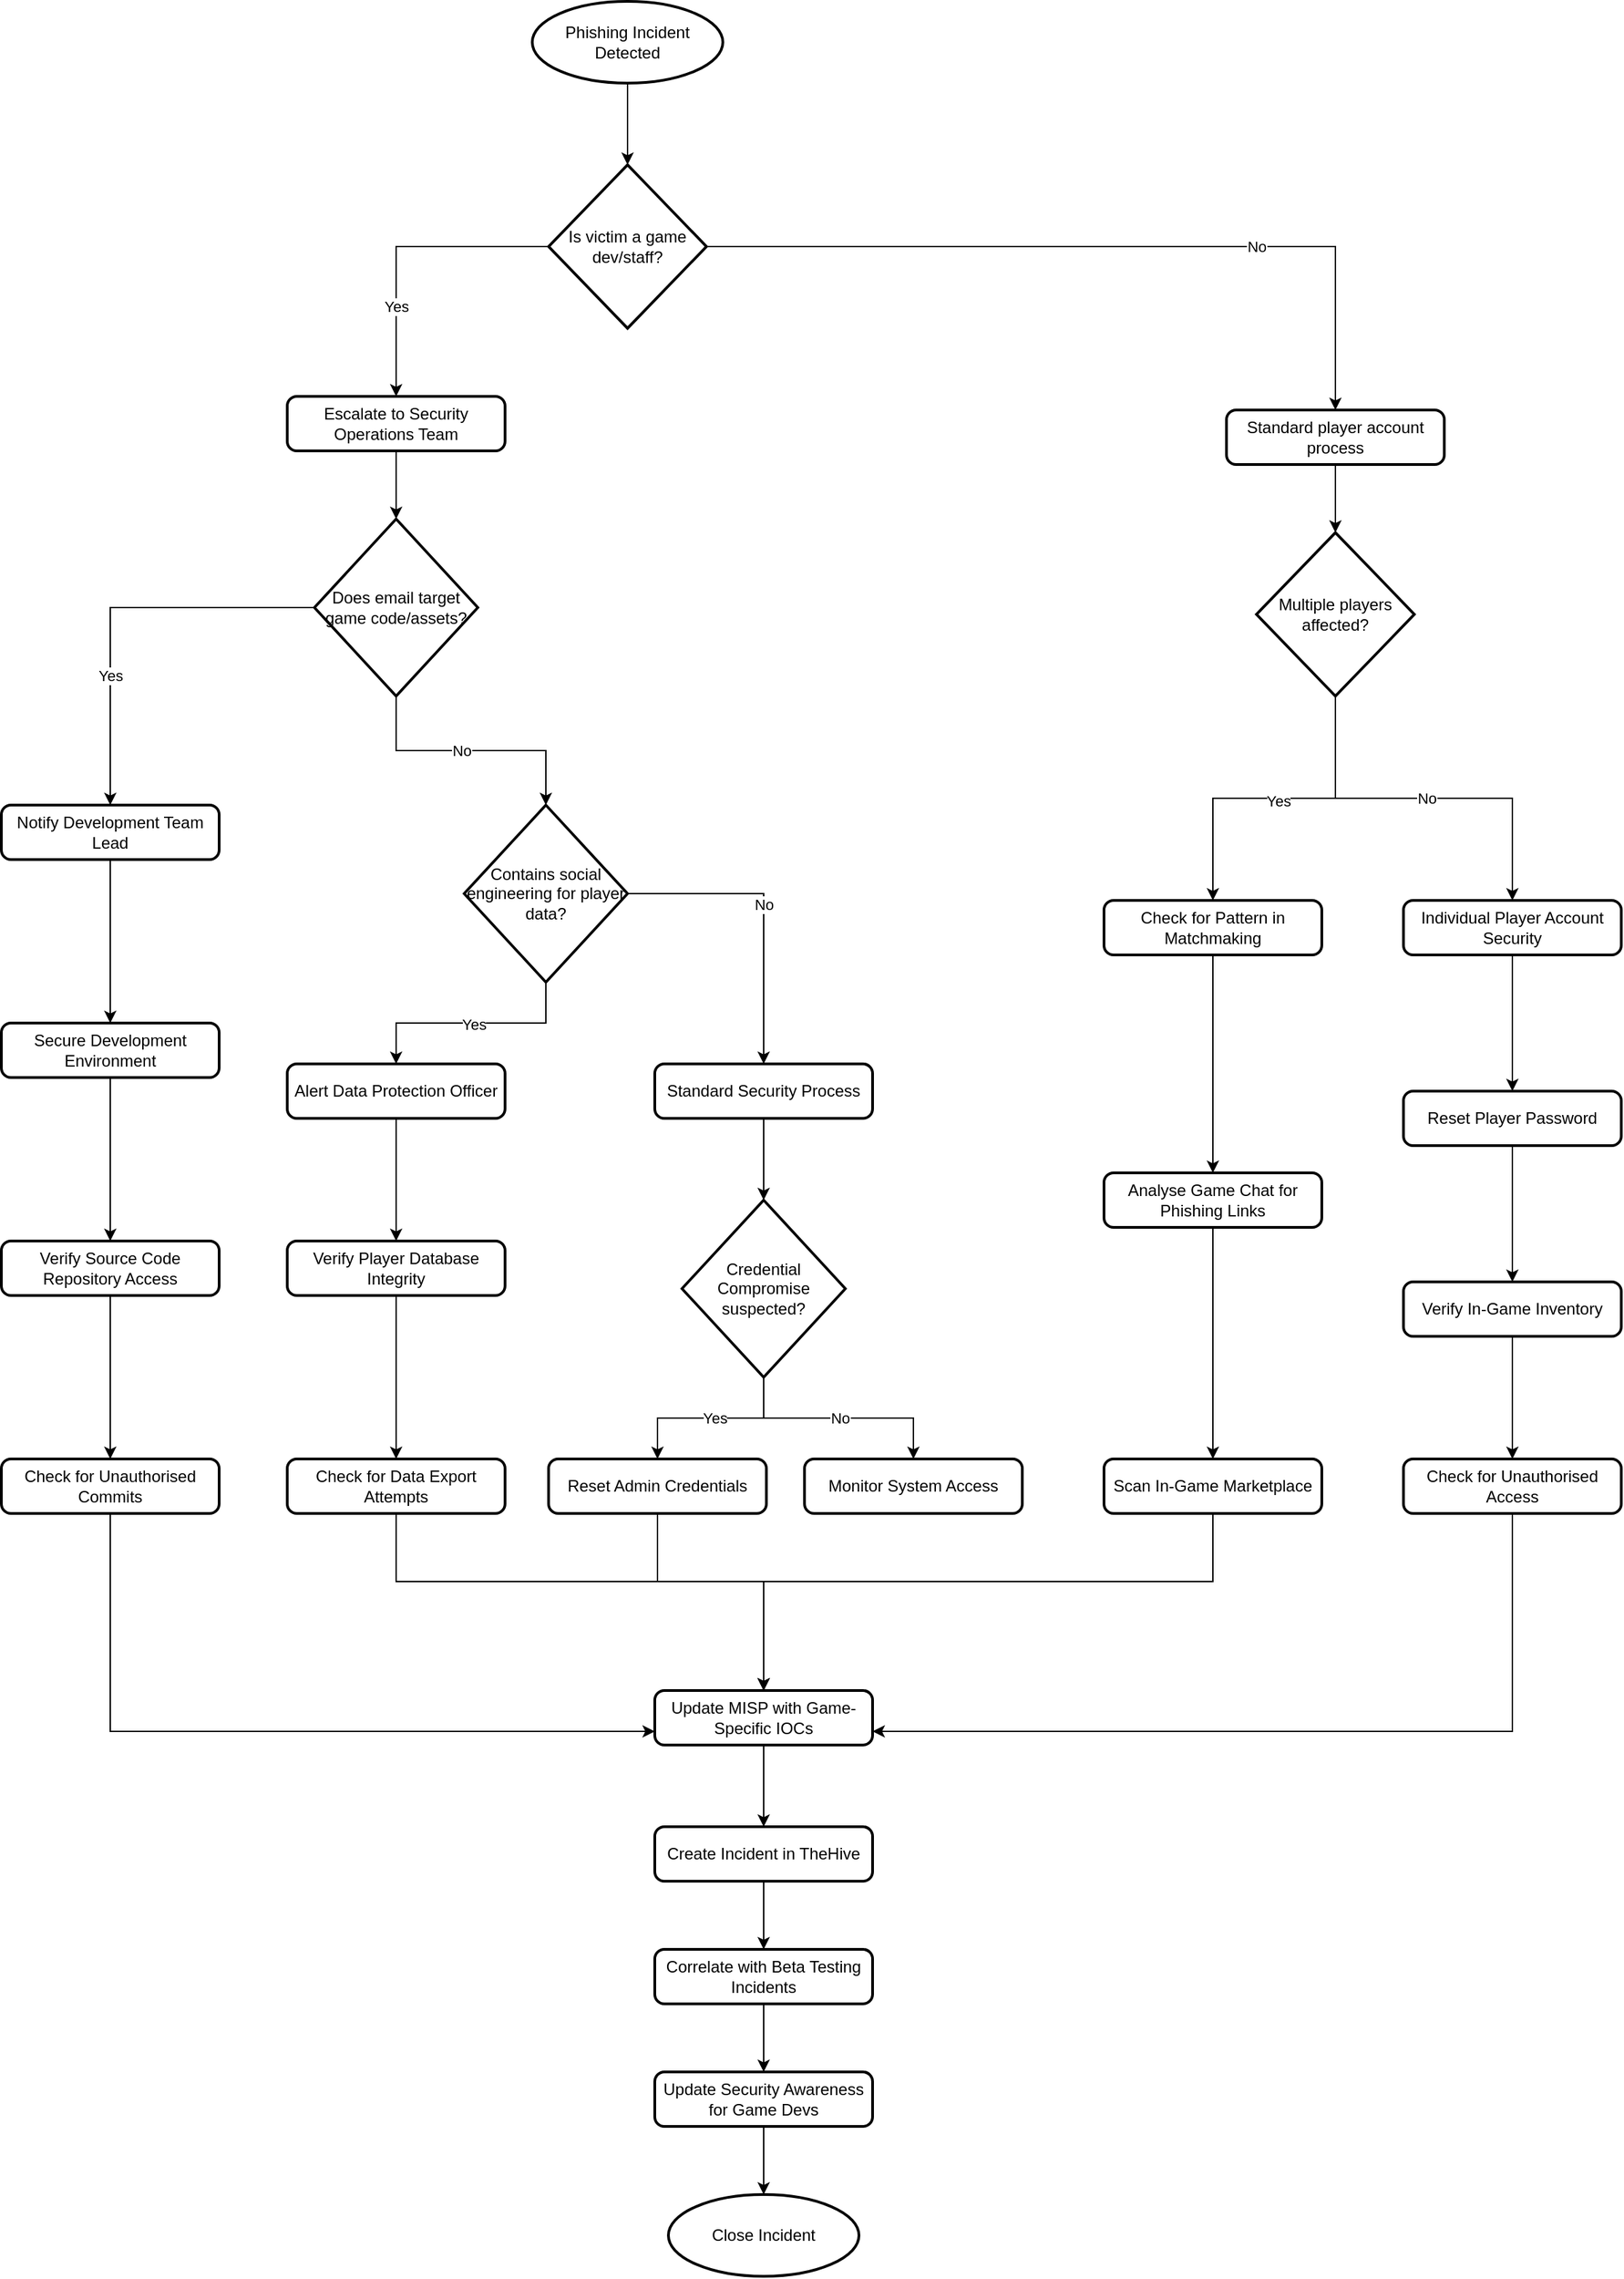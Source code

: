 <mxfile version="26.0.12">
  <diagram id="C5RBs43oDa-KdzZeNtuy" name="Page-1">
    <mxGraphModel dx="3375" dy="1135" grid="1" gridSize="10" guides="1" tooltips="1" connect="1" arrows="1" fold="1" page="1" pageScale="1" pageWidth="1169" pageHeight="827" background="#ffffff" math="0" shadow="0">
      <root>
        <mxCell id="WIyWlLk6GJQsqaUBKTNV-0" />
        <mxCell id="WIyWlLk6GJQsqaUBKTNV-1" parent="WIyWlLk6GJQsqaUBKTNV-0" />
        <mxCell id="BIEZepuwZCaJhZ2YLcpv-0" value="Phishing Incident Detected" style="strokeWidth=2;html=1;shape=mxgraph.flowchart.start_1;whiteSpace=wrap;" vertex="1" parent="WIyWlLk6GJQsqaUBKTNV-1">
          <mxGeometry x="340" y="80" width="140" height="60" as="geometry" />
        </mxCell>
        <mxCell id="BIEZepuwZCaJhZ2YLcpv-4" style="edgeStyle=orthogonalEdgeStyle;rounded=0;orthogonalLoop=1;jettySize=auto;html=1;entryX=0.5;entryY=0;entryDx=0;entryDy=0;" edge="1" parent="WIyWlLk6GJQsqaUBKTNV-1" source="BIEZepuwZCaJhZ2YLcpv-1" target="BIEZepuwZCaJhZ2YLcpv-3">
          <mxGeometry relative="1" as="geometry" />
        </mxCell>
        <mxCell id="BIEZepuwZCaJhZ2YLcpv-5" value="Yes" style="edgeLabel;html=1;align=center;verticalAlign=middle;resizable=0;points=[];" vertex="1" connectable="0" parent="BIEZepuwZCaJhZ2YLcpv-4">
          <mxGeometry x="0.405" relative="1" as="geometry">
            <mxPoint as="offset" />
          </mxGeometry>
        </mxCell>
        <mxCell id="BIEZepuwZCaJhZ2YLcpv-7" style="edgeStyle=orthogonalEdgeStyle;rounded=0;orthogonalLoop=1;jettySize=auto;html=1;" edge="1" parent="WIyWlLk6GJQsqaUBKTNV-1" source="BIEZepuwZCaJhZ2YLcpv-1" target="BIEZepuwZCaJhZ2YLcpv-6">
          <mxGeometry relative="1" as="geometry" />
        </mxCell>
        <mxCell id="BIEZepuwZCaJhZ2YLcpv-8" value="No" style="edgeLabel;html=1;align=center;verticalAlign=middle;resizable=0;points=[];" vertex="1" connectable="0" parent="BIEZepuwZCaJhZ2YLcpv-7">
          <mxGeometry x="0.387" relative="1" as="geometry">
            <mxPoint as="offset" />
          </mxGeometry>
        </mxCell>
        <mxCell id="BIEZepuwZCaJhZ2YLcpv-1" value="Is victim a game dev/staff?" style="strokeWidth=2;html=1;shape=mxgraph.flowchart.decision;whiteSpace=wrap;" vertex="1" parent="WIyWlLk6GJQsqaUBKTNV-1">
          <mxGeometry x="352" y="200" width="116" height="120" as="geometry" />
        </mxCell>
        <mxCell id="BIEZepuwZCaJhZ2YLcpv-2" style="edgeStyle=orthogonalEdgeStyle;rounded=0;orthogonalLoop=1;jettySize=auto;html=1;entryX=0.5;entryY=0;entryDx=0;entryDy=0;entryPerimeter=0;" edge="1" parent="WIyWlLk6GJQsqaUBKTNV-1" source="BIEZepuwZCaJhZ2YLcpv-0" target="BIEZepuwZCaJhZ2YLcpv-1">
          <mxGeometry relative="1" as="geometry" />
        </mxCell>
        <mxCell id="BIEZepuwZCaJhZ2YLcpv-3" value="Escalate to Security Operations Team" style="rounded=1;whiteSpace=wrap;html=1;absoluteArcSize=1;arcSize=14;strokeWidth=2;" vertex="1" parent="WIyWlLk6GJQsqaUBKTNV-1">
          <mxGeometry x="160" y="370" width="160" height="40" as="geometry" />
        </mxCell>
        <mxCell id="BIEZepuwZCaJhZ2YLcpv-6" value="Standard player account process" style="rounded=1;whiteSpace=wrap;html=1;absoluteArcSize=1;arcSize=14;strokeWidth=2;" vertex="1" parent="WIyWlLk6GJQsqaUBKTNV-1">
          <mxGeometry x="850" y="380" width="160" height="40" as="geometry" />
        </mxCell>
        <mxCell id="BIEZepuwZCaJhZ2YLcpv-45" style="edgeStyle=orthogonalEdgeStyle;rounded=0;orthogonalLoop=1;jettySize=auto;html=1;" edge="1" parent="WIyWlLk6GJQsqaUBKTNV-1" source="BIEZepuwZCaJhZ2YLcpv-9" target="BIEZepuwZCaJhZ2YLcpv-44">
          <mxGeometry relative="1" as="geometry" />
        </mxCell>
        <mxCell id="BIEZepuwZCaJhZ2YLcpv-46" value="Yes" style="edgeLabel;html=1;align=center;verticalAlign=middle;resizable=0;points=[];" vertex="1" connectable="0" parent="BIEZepuwZCaJhZ2YLcpv-45">
          <mxGeometry x="-0.016" y="2" relative="1" as="geometry">
            <mxPoint x="1" as="offset" />
          </mxGeometry>
        </mxCell>
        <mxCell id="BIEZepuwZCaJhZ2YLcpv-52" style="edgeStyle=orthogonalEdgeStyle;rounded=0;orthogonalLoop=1;jettySize=auto;html=1;entryX=0.5;entryY=0;entryDx=0;entryDy=0;" edge="1" parent="WIyWlLk6GJQsqaUBKTNV-1" source="BIEZepuwZCaJhZ2YLcpv-9" target="BIEZepuwZCaJhZ2YLcpv-51">
          <mxGeometry relative="1" as="geometry" />
        </mxCell>
        <mxCell id="BIEZepuwZCaJhZ2YLcpv-53" value="No" style="edgeLabel;html=1;align=center;verticalAlign=middle;resizable=0;points=[];" vertex="1" connectable="0" parent="BIEZepuwZCaJhZ2YLcpv-52">
          <mxGeometry x="0.009" relative="1" as="geometry">
            <mxPoint as="offset" />
          </mxGeometry>
        </mxCell>
        <mxCell id="BIEZepuwZCaJhZ2YLcpv-9" value="Multiple players affected?" style="strokeWidth=2;html=1;shape=mxgraph.flowchart.decision;whiteSpace=wrap;" vertex="1" parent="WIyWlLk6GJQsqaUBKTNV-1">
          <mxGeometry x="872" y="470" width="116" height="120" as="geometry" />
        </mxCell>
        <mxCell id="BIEZepuwZCaJhZ2YLcpv-10" style="edgeStyle=orthogonalEdgeStyle;rounded=0;orthogonalLoop=1;jettySize=auto;html=1;entryX=0.5;entryY=0;entryDx=0;entryDy=0;entryPerimeter=0;" edge="1" parent="WIyWlLk6GJQsqaUBKTNV-1" source="BIEZepuwZCaJhZ2YLcpv-6" target="BIEZepuwZCaJhZ2YLcpv-9">
          <mxGeometry relative="1" as="geometry" />
        </mxCell>
        <mxCell id="BIEZepuwZCaJhZ2YLcpv-18" style="edgeStyle=orthogonalEdgeStyle;rounded=0;orthogonalLoop=1;jettySize=auto;html=1;entryX=0.5;entryY=0;entryDx=0;entryDy=0;" edge="1" parent="WIyWlLk6GJQsqaUBKTNV-1" source="BIEZepuwZCaJhZ2YLcpv-11" target="BIEZepuwZCaJhZ2YLcpv-17">
          <mxGeometry relative="1" as="geometry" />
        </mxCell>
        <mxCell id="BIEZepuwZCaJhZ2YLcpv-19" value="Yes" style="edgeLabel;html=1;align=center;verticalAlign=middle;resizable=0;points=[];" vertex="1" connectable="0" parent="BIEZepuwZCaJhZ2YLcpv-18">
          <mxGeometry x="0.356" relative="1" as="geometry">
            <mxPoint as="offset" />
          </mxGeometry>
        </mxCell>
        <mxCell id="BIEZepuwZCaJhZ2YLcpv-11" value="Does email target game code/assets?" style="strokeWidth=2;html=1;shape=mxgraph.flowchart.decision;whiteSpace=wrap;" vertex="1" parent="WIyWlLk6GJQsqaUBKTNV-1">
          <mxGeometry x="180" y="460" width="120" height="130" as="geometry" />
        </mxCell>
        <mxCell id="BIEZepuwZCaJhZ2YLcpv-12" style="edgeStyle=orthogonalEdgeStyle;rounded=0;orthogonalLoop=1;jettySize=auto;html=1;entryX=0.5;entryY=0;entryDx=0;entryDy=0;entryPerimeter=0;" edge="1" parent="WIyWlLk6GJQsqaUBKTNV-1" source="BIEZepuwZCaJhZ2YLcpv-3" target="BIEZepuwZCaJhZ2YLcpv-11">
          <mxGeometry relative="1" as="geometry" />
        </mxCell>
        <mxCell id="BIEZepuwZCaJhZ2YLcpv-27" style="edgeStyle=orthogonalEdgeStyle;rounded=0;orthogonalLoop=1;jettySize=auto;html=1;entryX=0.5;entryY=0;entryDx=0;entryDy=0;" edge="1" parent="WIyWlLk6GJQsqaUBKTNV-1" source="BIEZepuwZCaJhZ2YLcpv-13" target="BIEZepuwZCaJhZ2YLcpv-26">
          <mxGeometry relative="1" as="geometry" />
        </mxCell>
        <mxCell id="BIEZepuwZCaJhZ2YLcpv-28" value="Yes" style="edgeLabel;html=1;align=center;verticalAlign=middle;resizable=0;points=[];" vertex="1" connectable="0" parent="BIEZepuwZCaJhZ2YLcpv-27">
          <mxGeometry x="-0.024" y="1" relative="1" as="geometry">
            <mxPoint as="offset" />
          </mxGeometry>
        </mxCell>
        <mxCell id="BIEZepuwZCaJhZ2YLcpv-34" style="edgeStyle=orthogonalEdgeStyle;rounded=0;orthogonalLoop=1;jettySize=auto;html=1;entryX=0.5;entryY=0;entryDx=0;entryDy=0;" edge="1" parent="WIyWlLk6GJQsqaUBKTNV-1" source="BIEZepuwZCaJhZ2YLcpv-13" target="BIEZepuwZCaJhZ2YLcpv-33">
          <mxGeometry relative="1" as="geometry" />
        </mxCell>
        <mxCell id="BIEZepuwZCaJhZ2YLcpv-35" value="No" style="edgeLabel;html=1;align=center;verticalAlign=middle;resizable=0;points=[];" vertex="1" connectable="0" parent="BIEZepuwZCaJhZ2YLcpv-34">
          <mxGeometry x="-0.044" relative="1" as="geometry">
            <mxPoint as="offset" />
          </mxGeometry>
        </mxCell>
        <mxCell id="BIEZepuwZCaJhZ2YLcpv-13" value="Contains social engineering for player data?" style="strokeWidth=2;html=1;shape=mxgraph.flowchart.decision;whiteSpace=wrap;" vertex="1" parent="WIyWlLk6GJQsqaUBKTNV-1">
          <mxGeometry x="290" y="670" width="120" height="130" as="geometry" />
        </mxCell>
        <mxCell id="BIEZepuwZCaJhZ2YLcpv-15" style="edgeStyle=orthogonalEdgeStyle;rounded=0;orthogonalLoop=1;jettySize=auto;html=1;entryX=0.5;entryY=0;entryDx=0;entryDy=0;entryPerimeter=0;" edge="1" parent="WIyWlLk6GJQsqaUBKTNV-1" source="BIEZepuwZCaJhZ2YLcpv-11" target="BIEZepuwZCaJhZ2YLcpv-13">
          <mxGeometry relative="1" as="geometry" />
        </mxCell>
        <mxCell id="BIEZepuwZCaJhZ2YLcpv-16" value="No" style="edgeLabel;html=1;align=center;verticalAlign=middle;resizable=0;points=[];" vertex="1" connectable="0" parent="BIEZepuwZCaJhZ2YLcpv-15">
          <mxGeometry x="-0.075" relative="1" as="geometry">
            <mxPoint as="offset" />
          </mxGeometry>
        </mxCell>
        <mxCell id="BIEZepuwZCaJhZ2YLcpv-21" style="edgeStyle=orthogonalEdgeStyle;rounded=0;orthogonalLoop=1;jettySize=auto;html=1;entryX=0.5;entryY=0;entryDx=0;entryDy=0;" edge="1" parent="WIyWlLk6GJQsqaUBKTNV-1" source="BIEZepuwZCaJhZ2YLcpv-17" target="BIEZepuwZCaJhZ2YLcpv-20">
          <mxGeometry relative="1" as="geometry" />
        </mxCell>
        <mxCell id="BIEZepuwZCaJhZ2YLcpv-17" value="Notify Development Team Lead" style="rounded=1;whiteSpace=wrap;html=1;absoluteArcSize=1;arcSize=14;strokeWidth=2;" vertex="1" parent="WIyWlLk6GJQsqaUBKTNV-1">
          <mxGeometry x="-50" y="670" width="160" height="40" as="geometry" />
        </mxCell>
        <mxCell id="BIEZepuwZCaJhZ2YLcpv-23" style="edgeStyle=orthogonalEdgeStyle;rounded=0;orthogonalLoop=1;jettySize=auto;html=1;entryX=0.5;entryY=0;entryDx=0;entryDy=0;" edge="1" parent="WIyWlLk6GJQsqaUBKTNV-1" source="BIEZepuwZCaJhZ2YLcpv-20" target="BIEZepuwZCaJhZ2YLcpv-22">
          <mxGeometry relative="1" as="geometry" />
        </mxCell>
        <mxCell id="BIEZepuwZCaJhZ2YLcpv-20" value="Secure Development Environment" style="rounded=1;whiteSpace=wrap;html=1;absoluteArcSize=1;arcSize=14;strokeWidth=2;" vertex="1" parent="WIyWlLk6GJQsqaUBKTNV-1">
          <mxGeometry x="-50" y="830" width="160" height="40" as="geometry" />
        </mxCell>
        <mxCell id="BIEZepuwZCaJhZ2YLcpv-25" style="edgeStyle=orthogonalEdgeStyle;rounded=0;orthogonalLoop=1;jettySize=auto;html=1;entryX=0.5;entryY=0;entryDx=0;entryDy=0;" edge="1" parent="WIyWlLk6GJQsqaUBKTNV-1" source="BIEZepuwZCaJhZ2YLcpv-22" target="BIEZepuwZCaJhZ2YLcpv-24">
          <mxGeometry relative="1" as="geometry" />
        </mxCell>
        <mxCell id="BIEZepuwZCaJhZ2YLcpv-22" value="Verify Source Code Repository Access" style="rounded=1;whiteSpace=wrap;html=1;absoluteArcSize=1;arcSize=14;strokeWidth=2;" vertex="1" parent="WIyWlLk6GJQsqaUBKTNV-1">
          <mxGeometry x="-50" y="990" width="160" height="40" as="geometry" />
        </mxCell>
        <mxCell id="BIEZepuwZCaJhZ2YLcpv-62" style="edgeStyle=orthogonalEdgeStyle;rounded=0;orthogonalLoop=1;jettySize=auto;html=1;entryX=0;entryY=0.75;entryDx=0;entryDy=0;" edge="1" parent="WIyWlLk6GJQsqaUBKTNV-1" source="BIEZepuwZCaJhZ2YLcpv-24" target="BIEZepuwZCaJhZ2YLcpv-60">
          <mxGeometry relative="1" as="geometry">
            <Array as="points">
              <mxPoint x="30" y="1350" />
            </Array>
          </mxGeometry>
        </mxCell>
        <mxCell id="BIEZepuwZCaJhZ2YLcpv-24" value="Check for Unauthorised Commits" style="rounded=1;whiteSpace=wrap;html=1;absoluteArcSize=1;arcSize=14;strokeWidth=2;" vertex="1" parent="WIyWlLk6GJQsqaUBKTNV-1">
          <mxGeometry x="-50" y="1150" width="160" height="40" as="geometry" />
        </mxCell>
        <mxCell id="BIEZepuwZCaJhZ2YLcpv-30" style="edgeStyle=orthogonalEdgeStyle;rounded=0;orthogonalLoop=1;jettySize=auto;html=1;entryX=0.5;entryY=0;entryDx=0;entryDy=0;" edge="1" parent="WIyWlLk6GJQsqaUBKTNV-1" source="BIEZepuwZCaJhZ2YLcpv-26" target="BIEZepuwZCaJhZ2YLcpv-29">
          <mxGeometry relative="1" as="geometry" />
        </mxCell>
        <mxCell id="BIEZepuwZCaJhZ2YLcpv-26" value="Alert Data Protection Officer" style="rounded=1;whiteSpace=wrap;html=1;absoluteArcSize=1;arcSize=14;strokeWidth=2;" vertex="1" parent="WIyWlLk6GJQsqaUBKTNV-1">
          <mxGeometry x="160" y="860" width="160" height="40" as="geometry" />
        </mxCell>
        <mxCell id="BIEZepuwZCaJhZ2YLcpv-32" style="edgeStyle=orthogonalEdgeStyle;rounded=0;orthogonalLoop=1;jettySize=auto;html=1;entryX=0.5;entryY=0;entryDx=0;entryDy=0;" edge="1" parent="WIyWlLk6GJQsqaUBKTNV-1" source="BIEZepuwZCaJhZ2YLcpv-29" target="BIEZepuwZCaJhZ2YLcpv-31">
          <mxGeometry relative="1" as="geometry" />
        </mxCell>
        <mxCell id="BIEZepuwZCaJhZ2YLcpv-29" value="Verify Player Database Integrity" style="rounded=1;whiteSpace=wrap;html=1;absoluteArcSize=1;arcSize=14;strokeWidth=2;" vertex="1" parent="WIyWlLk6GJQsqaUBKTNV-1">
          <mxGeometry x="160" y="990" width="160" height="40" as="geometry" />
        </mxCell>
        <mxCell id="BIEZepuwZCaJhZ2YLcpv-61" style="edgeStyle=orthogonalEdgeStyle;rounded=0;orthogonalLoop=1;jettySize=auto;html=1;" edge="1" parent="WIyWlLk6GJQsqaUBKTNV-1" source="BIEZepuwZCaJhZ2YLcpv-31" target="BIEZepuwZCaJhZ2YLcpv-60">
          <mxGeometry relative="1" as="geometry">
            <Array as="points">
              <mxPoint x="240" y="1240" />
              <mxPoint x="510" y="1240" />
            </Array>
          </mxGeometry>
        </mxCell>
        <mxCell id="BIEZepuwZCaJhZ2YLcpv-31" value="Check for Data Export Attempts" style="rounded=1;whiteSpace=wrap;html=1;absoluteArcSize=1;arcSize=14;strokeWidth=2;" vertex="1" parent="WIyWlLk6GJQsqaUBKTNV-1">
          <mxGeometry x="160" y="1150" width="160" height="40" as="geometry" />
        </mxCell>
        <mxCell id="BIEZepuwZCaJhZ2YLcpv-33" value="Standard Security Process" style="rounded=1;whiteSpace=wrap;html=1;absoluteArcSize=1;arcSize=14;strokeWidth=2;" vertex="1" parent="WIyWlLk6GJQsqaUBKTNV-1">
          <mxGeometry x="430" y="860" width="160" height="40" as="geometry" />
        </mxCell>
        <mxCell id="BIEZepuwZCaJhZ2YLcpv-39" style="edgeStyle=orthogonalEdgeStyle;rounded=0;orthogonalLoop=1;jettySize=auto;html=1;entryX=0.5;entryY=0;entryDx=0;entryDy=0;" edge="1" parent="WIyWlLk6GJQsqaUBKTNV-1" source="BIEZepuwZCaJhZ2YLcpv-36" target="BIEZepuwZCaJhZ2YLcpv-38">
          <mxGeometry relative="1" as="geometry" />
        </mxCell>
        <mxCell id="BIEZepuwZCaJhZ2YLcpv-40" value="Yes" style="edgeLabel;html=1;align=center;verticalAlign=middle;resizable=0;points=[];" vertex="1" connectable="0" parent="BIEZepuwZCaJhZ2YLcpv-39">
          <mxGeometry x="-0.043" relative="1" as="geometry">
            <mxPoint as="offset" />
          </mxGeometry>
        </mxCell>
        <mxCell id="BIEZepuwZCaJhZ2YLcpv-42" style="edgeStyle=orthogonalEdgeStyle;rounded=0;orthogonalLoop=1;jettySize=auto;html=1;entryX=0.5;entryY=0;entryDx=0;entryDy=0;" edge="1" parent="WIyWlLk6GJQsqaUBKTNV-1" source="BIEZepuwZCaJhZ2YLcpv-36" target="BIEZepuwZCaJhZ2YLcpv-41">
          <mxGeometry relative="1" as="geometry" />
        </mxCell>
        <mxCell id="BIEZepuwZCaJhZ2YLcpv-43" value="No" style="edgeLabel;html=1;align=center;verticalAlign=middle;resizable=0;points=[];" vertex="1" connectable="0" parent="BIEZepuwZCaJhZ2YLcpv-42">
          <mxGeometry x="0.012" relative="1" as="geometry">
            <mxPoint as="offset" />
          </mxGeometry>
        </mxCell>
        <mxCell id="BIEZepuwZCaJhZ2YLcpv-36" value="Credential Compromise suspected?" style="strokeWidth=2;html=1;shape=mxgraph.flowchart.decision;whiteSpace=wrap;" vertex="1" parent="WIyWlLk6GJQsqaUBKTNV-1">
          <mxGeometry x="450" y="960" width="120" height="130" as="geometry" />
        </mxCell>
        <mxCell id="BIEZepuwZCaJhZ2YLcpv-37" style="edgeStyle=orthogonalEdgeStyle;rounded=0;orthogonalLoop=1;jettySize=auto;html=1;entryX=0.5;entryY=0;entryDx=0;entryDy=0;entryPerimeter=0;" edge="1" parent="WIyWlLk6GJQsqaUBKTNV-1" source="BIEZepuwZCaJhZ2YLcpv-33" target="BIEZepuwZCaJhZ2YLcpv-36">
          <mxGeometry relative="1" as="geometry" />
        </mxCell>
        <mxCell id="BIEZepuwZCaJhZ2YLcpv-63" style="edgeStyle=orthogonalEdgeStyle;rounded=0;orthogonalLoop=1;jettySize=auto;html=1;entryX=0.5;entryY=0;entryDx=0;entryDy=0;" edge="1" parent="WIyWlLk6GJQsqaUBKTNV-1" source="BIEZepuwZCaJhZ2YLcpv-38" target="BIEZepuwZCaJhZ2YLcpv-60">
          <mxGeometry relative="1" as="geometry">
            <Array as="points">
              <mxPoint x="432" y="1240" />
              <mxPoint x="510" y="1240" />
            </Array>
          </mxGeometry>
        </mxCell>
        <mxCell id="BIEZepuwZCaJhZ2YLcpv-38" value="Reset Admin Credentials" style="rounded=1;whiteSpace=wrap;html=1;absoluteArcSize=1;arcSize=14;strokeWidth=2;" vertex="1" parent="WIyWlLk6GJQsqaUBKTNV-1">
          <mxGeometry x="352" y="1150" width="160" height="40" as="geometry" />
        </mxCell>
        <mxCell id="BIEZepuwZCaJhZ2YLcpv-41" value="Monitor System Access" style="rounded=1;whiteSpace=wrap;html=1;absoluteArcSize=1;arcSize=14;strokeWidth=2;" vertex="1" parent="WIyWlLk6GJQsqaUBKTNV-1">
          <mxGeometry x="540" y="1150" width="160" height="40" as="geometry" />
        </mxCell>
        <mxCell id="BIEZepuwZCaJhZ2YLcpv-48" style="edgeStyle=orthogonalEdgeStyle;rounded=0;orthogonalLoop=1;jettySize=auto;html=1;entryX=0.5;entryY=0;entryDx=0;entryDy=0;" edge="1" parent="WIyWlLk6GJQsqaUBKTNV-1" source="BIEZepuwZCaJhZ2YLcpv-44" target="BIEZepuwZCaJhZ2YLcpv-47">
          <mxGeometry relative="1" as="geometry" />
        </mxCell>
        <mxCell id="BIEZepuwZCaJhZ2YLcpv-44" value="Check for Pattern in Matchmaking" style="rounded=1;whiteSpace=wrap;html=1;absoluteArcSize=1;arcSize=14;strokeWidth=2;" vertex="1" parent="WIyWlLk6GJQsqaUBKTNV-1">
          <mxGeometry x="760" y="740" width="160" height="40" as="geometry" />
        </mxCell>
        <mxCell id="BIEZepuwZCaJhZ2YLcpv-50" style="edgeStyle=orthogonalEdgeStyle;rounded=0;orthogonalLoop=1;jettySize=auto;html=1;entryX=0.5;entryY=0;entryDx=0;entryDy=0;" edge="1" parent="WIyWlLk6GJQsqaUBKTNV-1" source="BIEZepuwZCaJhZ2YLcpv-47" target="BIEZepuwZCaJhZ2YLcpv-49">
          <mxGeometry relative="1" as="geometry" />
        </mxCell>
        <mxCell id="BIEZepuwZCaJhZ2YLcpv-47" value="Analyse Game Chat for Phishing Links" style="rounded=1;whiteSpace=wrap;html=1;absoluteArcSize=1;arcSize=14;strokeWidth=2;" vertex="1" parent="WIyWlLk6GJQsqaUBKTNV-1">
          <mxGeometry x="760" y="940" width="160" height="40" as="geometry" />
        </mxCell>
        <mxCell id="BIEZepuwZCaJhZ2YLcpv-64" style="edgeStyle=orthogonalEdgeStyle;rounded=0;orthogonalLoop=1;jettySize=auto;html=1;entryX=0.5;entryY=0;entryDx=0;entryDy=0;" edge="1" parent="WIyWlLk6GJQsqaUBKTNV-1" source="BIEZepuwZCaJhZ2YLcpv-49" target="BIEZepuwZCaJhZ2YLcpv-60">
          <mxGeometry relative="1" as="geometry">
            <Array as="points">
              <mxPoint x="840" y="1240" />
              <mxPoint x="510" y="1240" />
            </Array>
          </mxGeometry>
        </mxCell>
        <mxCell id="BIEZepuwZCaJhZ2YLcpv-49" value="Scan In-Game Marketplace" style="rounded=1;whiteSpace=wrap;html=1;absoluteArcSize=1;arcSize=14;strokeWidth=2;" vertex="1" parent="WIyWlLk6GJQsqaUBKTNV-1">
          <mxGeometry x="760" y="1150" width="160" height="40" as="geometry" />
        </mxCell>
        <mxCell id="BIEZepuwZCaJhZ2YLcpv-55" style="edgeStyle=orthogonalEdgeStyle;rounded=0;orthogonalLoop=1;jettySize=auto;html=1;entryX=0.5;entryY=0;entryDx=0;entryDy=0;" edge="1" parent="WIyWlLk6GJQsqaUBKTNV-1" source="BIEZepuwZCaJhZ2YLcpv-51" target="BIEZepuwZCaJhZ2YLcpv-54">
          <mxGeometry relative="1" as="geometry" />
        </mxCell>
        <mxCell id="BIEZepuwZCaJhZ2YLcpv-51" value="Individual Player Account Security" style="rounded=1;whiteSpace=wrap;html=1;absoluteArcSize=1;arcSize=14;strokeWidth=2;" vertex="1" parent="WIyWlLk6GJQsqaUBKTNV-1">
          <mxGeometry x="980" y="740" width="160" height="40" as="geometry" />
        </mxCell>
        <mxCell id="BIEZepuwZCaJhZ2YLcpv-57" style="edgeStyle=orthogonalEdgeStyle;rounded=0;orthogonalLoop=1;jettySize=auto;html=1;entryX=0.5;entryY=0;entryDx=0;entryDy=0;" edge="1" parent="WIyWlLk6GJQsqaUBKTNV-1" source="BIEZepuwZCaJhZ2YLcpv-54" target="BIEZepuwZCaJhZ2YLcpv-56">
          <mxGeometry relative="1" as="geometry" />
        </mxCell>
        <mxCell id="BIEZepuwZCaJhZ2YLcpv-54" value="Reset Player Password" style="rounded=1;whiteSpace=wrap;html=1;absoluteArcSize=1;arcSize=14;strokeWidth=2;" vertex="1" parent="WIyWlLk6GJQsqaUBKTNV-1">
          <mxGeometry x="980" y="880" width="160" height="40" as="geometry" />
        </mxCell>
        <mxCell id="BIEZepuwZCaJhZ2YLcpv-59" style="edgeStyle=orthogonalEdgeStyle;rounded=0;orthogonalLoop=1;jettySize=auto;html=1;entryX=0.5;entryY=0;entryDx=0;entryDy=0;" edge="1" parent="WIyWlLk6GJQsqaUBKTNV-1" source="BIEZepuwZCaJhZ2YLcpv-56" target="BIEZepuwZCaJhZ2YLcpv-58">
          <mxGeometry relative="1" as="geometry" />
        </mxCell>
        <mxCell id="BIEZepuwZCaJhZ2YLcpv-56" value="Verify In-Game Inventory" style="rounded=1;whiteSpace=wrap;html=1;absoluteArcSize=1;arcSize=14;strokeWidth=2;" vertex="1" parent="WIyWlLk6GJQsqaUBKTNV-1">
          <mxGeometry x="980" y="1020" width="160" height="40" as="geometry" />
        </mxCell>
        <mxCell id="BIEZepuwZCaJhZ2YLcpv-66" style="edgeStyle=orthogonalEdgeStyle;rounded=0;orthogonalLoop=1;jettySize=auto;html=1;entryX=1;entryY=0.75;entryDx=0;entryDy=0;" edge="1" parent="WIyWlLk6GJQsqaUBKTNV-1" source="BIEZepuwZCaJhZ2YLcpv-58" target="BIEZepuwZCaJhZ2YLcpv-60">
          <mxGeometry relative="1" as="geometry">
            <Array as="points">
              <mxPoint x="1060" y="1350" />
            </Array>
          </mxGeometry>
        </mxCell>
        <mxCell id="BIEZepuwZCaJhZ2YLcpv-58" value="Check for Unauthorised Access" style="rounded=1;whiteSpace=wrap;html=1;absoluteArcSize=1;arcSize=14;strokeWidth=2;" vertex="1" parent="WIyWlLk6GJQsqaUBKTNV-1">
          <mxGeometry x="980" y="1150" width="160" height="40" as="geometry" />
        </mxCell>
        <mxCell id="BIEZepuwZCaJhZ2YLcpv-68" style="edgeStyle=orthogonalEdgeStyle;rounded=0;orthogonalLoop=1;jettySize=auto;html=1;entryX=0.5;entryY=0;entryDx=0;entryDy=0;" edge="1" parent="WIyWlLk6GJQsqaUBKTNV-1" source="BIEZepuwZCaJhZ2YLcpv-60" target="BIEZepuwZCaJhZ2YLcpv-67">
          <mxGeometry relative="1" as="geometry" />
        </mxCell>
        <mxCell id="BIEZepuwZCaJhZ2YLcpv-60" value="Update MISP with Game-Specific IOCs" style="rounded=1;whiteSpace=wrap;html=1;absoluteArcSize=1;arcSize=14;strokeWidth=2;" vertex="1" parent="WIyWlLk6GJQsqaUBKTNV-1">
          <mxGeometry x="430" y="1320" width="160" height="40" as="geometry" />
        </mxCell>
        <mxCell id="BIEZepuwZCaJhZ2YLcpv-70" style="edgeStyle=orthogonalEdgeStyle;rounded=0;orthogonalLoop=1;jettySize=auto;html=1;entryX=0.5;entryY=0;entryDx=0;entryDy=0;" edge="1" parent="WIyWlLk6GJQsqaUBKTNV-1" source="BIEZepuwZCaJhZ2YLcpv-67" target="BIEZepuwZCaJhZ2YLcpv-69">
          <mxGeometry relative="1" as="geometry" />
        </mxCell>
        <mxCell id="BIEZepuwZCaJhZ2YLcpv-67" value="Create Incident in TheHive" style="rounded=1;whiteSpace=wrap;html=1;absoluteArcSize=1;arcSize=14;strokeWidth=2;" vertex="1" parent="WIyWlLk6GJQsqaUBKTNV-1">
          <mxGeometry x="430" y="1420" width="160" height="40" as="geometry" />
        </mxCell>
        <mxCell id="BIEZepuwZCaJhZ2YLcpv-72" style="edgeStyle=orthogonalEdgeStyle;rounded=0;orthogonalLoop=1;jettySize=auto;html=1;entryX=0.5;entryY=0;entryDx=0;entryDy=0;" edge="1" parent="WIyWlLk6GJQsqaUBKTNV-1" source="BIEZepuwZCaJhZ2YLcpv-69" target="BIEZepuwZCaJhZ2YLcpv-71">
          <mxGeometry relative="1" as="geometry" />
        </mxCell>
        <mxCell id="BIEZepuwZCaJhZ2YLcpv-69" value="Correlate with Beta Testing Incidents" style="rounded=1;whiteSpace=wrap;html=1;absoluteArcSize=1;arcSize=14;strokeWidth=2;" vertex="1" parent="WIyWlLk6GJQsqaUBKTNV-1">
          <mxGeometry x="430" y="1510" width="160" height="40" as="geometry" />
        </mxCell>
        <mxCell id="BIEZepuwZCaJhZ2YLcpv-71" value="Update Security Awareness for Game Devs" style="rounded=1;whiteSpace=wrap;html=1;absoluteArcSize=1;arcSize=14;strokeWidth=2;" vertex="1" parent="WIyWlLk6GJQsqaUBKTNV-1">
          <mxGeometry x="430" y="1600" width="160" height="40" as="geometry" />
        </mxCell>
        <mxCell id="BIEZepuwZCaJhZ2YLcpv-73" value="Close Incident" style="strokeWidth=2;html=1;shape=mxgraph.flowchart.start_1;whiteSpace=wrap;" vertex="1" parent="WIyWlLk6GJQsqaUBKTNV-1">
          <mxGeometry x="440" y="1690" width="140" height="60" as="geometry" />
        </mxCell>
        <mxCell id="BIEZepuwZCaJhZ2YLcpv-74" style="edgeStyle=orthogonalEdgeStyle;rounded=0;orthogonalLoop=1;jettySize=auto;html=1;entryX=0.5;entryY=0;entryDx=0;entryDy=0;entryPerimeter=0;" edge="1" parent="WIyWlLk6GJQsqaUBKTNV-1" source="BIEZepuwZCaJhZ2YLcpv-71" target="BIEZepuwZCaJhZ2YLcpv-73">
          <mxGeometry relative="1" as="geometry" />
        </mxCell>
      </root>
    </mxGraphModel>
  </diagram>
</mxfile>
